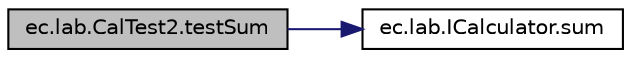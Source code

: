 digraph "ec.lab.CalTest2.testSum"
{
  edge [fontname="Helvetica",fontsize="10",labelfontname="Helvetica",labelfontsize="10"];
  node [fontname="Helvetica",fontsize="10",shape=record];
  rankdir="LR";
  Node5 [label="ec.lab.CalTest2.testSum",height=0.2,width=0.4,color="black", fillcolor="grey75", style="filled", fontcolor="black"];
  Node5 -> Node6 [color="midnightblue",fontsize="10",style="solid",fontname="Helvetica"];
  Node6 [label="ec.lab.ICalculator.sum",height=0.2,width=0.4,color="black", fillcolor="white", style="filled",URL="$interfaceec_1_1lab_1_1_i_calculator.html#a3af1907de9ac9bd6b6be195917ffccf8",tooltip="Compute and return the sum of two integers. "];
}
